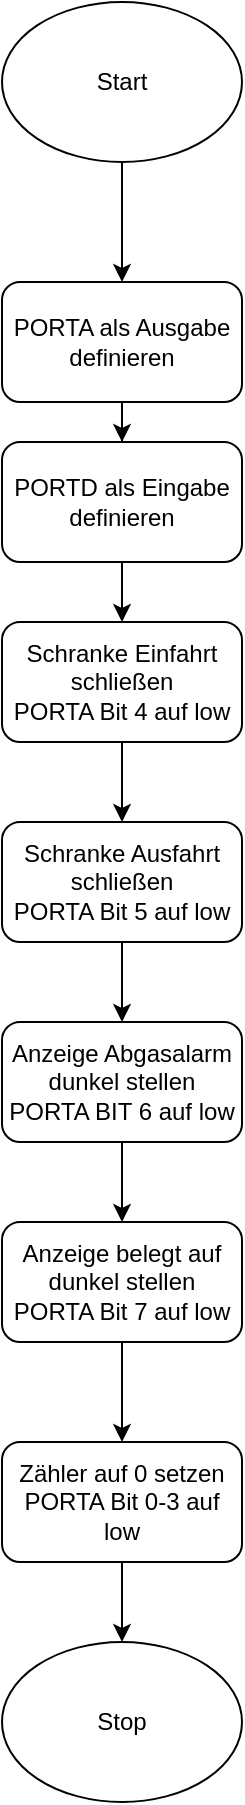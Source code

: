 <mxfile version="14.1.8" type="device"><diagram id="C5RBs43oDa-KdzZeNtuy" name="Page-1"><mxGraphModel dx="1185" dy="685" grid="1" gridSize="10" guides="1" tooltips="1" connect="1" arrows="1" fold="1" page="1" pageScale="1" pageWidth="827" pageHeight="1169" math="0" shadow="0"><root><mxCell id="WIyWlLk6GJQsqaUBKTNV-0"/><mxCell id="WIyWlLk6GJQsqaUBKTNV-1" parent="WIyWlLk6GJQsqaUBKTNV-0"/><mxCell id="rQtLOsx01ov3xhzaGXj0-29" value="" style="edgeStyle=orthogonalEdgeStyle;rounded=0;orthogonalLoop=1;jettySize=auto;html=1;entryX=0.5;entryY=0;entryDx=0;entryDy=0;" edge="1" parent="WIyWlLk6GJQsqaUBKTNV-1" source="rQtLOsx01ov3xhzaGXj0-10" target="rQtLOsx01ov3xhzaGXj0-26"><mxGeometry relative="1" as="geometry"><mxPoint x="110" y="130" as="targetPoint"/></mxGeometry></mxCell><mxCell id="rQtLOsx01ov3xhzaGXj0-10" value="Start" style="ellipse;whiteSpace=wrap;html=1;" vertex="1" parent="WIyWlLk6GJQsqaUBKTNV-1"><mxGeometry x="50" y="20" width="120" height="80" as="geometry"/></mxCell><mxCell id="rQtLOsx01ov3xhzaGXj0-14" value="" style="edgeStyle=orthogonalEdgeStyle;rounded=0;orthogonalLoop=1;jettySize=auto;html=1;" edge="1" parent="WIyWlLk6GJQsqaUBKTNV-1" source="rQtLOsx01ov3xhzaGXj0-11" target="rQtLOsx01ov3xhzaGXj0-13"><mxGeometry relative="1" as="geometry"/></mxCell><mxCell id="rQtLOsx01ov3xhzaGXj0-11" value="Schranke Einfahrt schließen&lt;br&gt;PORTA Bit 4 auf low" style="rounded=1;whiteSpace=wrap;html=1;" vertex="1" parent="WIyWlLk6GJQsqaUBKTNV-1"><mxGeometry x="50" y="330" width="120" height="60" as="geometry"/></mxCell><mxCell id="rQtLOsx01ov3xhzaGXj0-21" value="" style="edgeStyle=orthogonalEdgeStyle;rounded=0;orthogonalLoop=1;jettySize=auto;html=1;" edge="1" parent="WIyWlLk6GJQsqaUBKTNV-1" source="rQtLOsx01ov3xhzaGXj0-13" target="rQtLOsx01ov3xhzaGXj0-17"><mxGeometry relative="1" as="geometry"/></mxCell><mxCell id="rQtLOsx01ov3xhzaGXj0-13" value="Schranke Ausfahrt schließen&lt;br&gt;PORTA Bit 5 auf low" style="rounded=1;whiteSpace=wrap;html=1;" vertex="1" parent="WIyWlLk6GJQsqaUBKTNV-1"><mxGeometry x="50" y="430" width="120" height="60" as="geometry"/></mxCell><mxCell id="rQtLOsx01ov3xhzaGXj0-37" value="" style="edgeStyle=orthogonalEdgeStyle;rounded=0;orthogonalLoop=1;jettySize=auto;html=1;" edge="1" parent="WIyWlLk6GJQsqaUBKTNV-1" source="rQtLOsx01ov3xhzaGXj0-15" target="rQtLOsx01ov3xhzaGXj0-36"><mxGeometry relative="1" as="geometry"/></mxCell><mxCell id="rQtLOsx01ov3xhzaGXj0-15" value="Anzeige belegt auf dunkel stellen&lt;br&gt;PORTA Bit 7 auf low" style="rounded=1;whiteSpace=wrap;html=1;" vertex="1" parent="WIyWlLk6GJQsqaUBKTNV-1"><mxGeometry x="50" y="630" width="120" height="60" as="geometry"/></mxCell><mxCell id="rQtLOsx01ov3xhzaGXj0-22" value="" style="edgeStyle=orthogonalEdgeStyle;rounded=0;orthogonalLoop=1;jettySize=auto;html=1;" edge="1" parent="WIyWlLk6GJQsqaUBKTNV-1" source="rQtLOsx01ov3xhzaGXj0-17" target="rQtLOsx01ov3xhzaGXj0-15"><mxGeometry relative="1" as="geometry"/></mxCell><mxCell id="rQtLOsx01ov3xhzaGXj0-17" value="Anzeige Abgasalarm dunkel stellen&lt;br&gt;PORTA BIT 6 auf low" style="rounded=1;whiteSpace=wrap;html=1;" vertex="1" parent="WIyWlLk6GJQsqaUBKTNV-1"><mxGeometry x="50" y="530" width="120" height="60" as="geometry"/></mxCell><mxCell id="rQtLOsx01ov3xhzaGXj0-19" value="Stop" style="ellipse;whiteSpace=wrap;html=1;" vertex="1" parent="WIyWlLk6GJQsqaUBKTNV-1"><mxGeometry x="50" y="840" width="120" height="80" as="geometry"/></mxCell><mxCell id="rQtLOsx01ov3xhzaGXj0-30" value="" style="edgeStyle=orthogonalEdgeStyle;rounded=0;orthogonalLoop=1;jettySize=auto;html=1;" edge="1" parent="WIyWlLk6GJQsqaUBKTNV-1" target="rQtLOsx01ov3xhzaGXj0-25"><mxGeometry relative="1" as="geometry"><mxPoint x="170" y="330" as="sourcePoint"/></mxGeometry></mxCell><mxCell id="rQtLOsx01ov3xhzaGXj0-34" value="" style="edgeStyle=orthogonalEdgeStyle;rounded=0;orthogonalLoop=1;jettySize=auto;html=1;" edge="1" parent="WIyWlLk6GJQsqaUBKTNV-1" source="rQtLOsx01ov3xhzaGXj0-26" target="rQtLOsx01ov3xhzaGXj0-33"><mxGeometry relative="1" as="geometry"/></mxCell><mxCell id="rQtLOsx01ov3xhzaGXj0-26" value="PORTA als Ausgabe definieren" style="rounded=1;whiteSpace=wrap;html=1;" vertex="1" parent="WIyWlLk6GJQsqaUBKTNV-1"><mxGeometry x="50" y="160" width="120" height="60" as="geometry"/></mxCell><mxCell id="rQtLOsx01ov3xhzaGXj0-35" value="" style="edgeStyle=orthogonalEdgeStyle;rounded=0;orthogonalLoop=1;jettySize=auto;html=1;" edge="1" parent="WIyWlLk6GJQsqaUBKTNV-1" source="rQtLOsx01ov3xhzaGXj0-33" target="rQtLOsx01ov3xhzaGXj0-11"><mxGeometry relative="1" as="geometry"/></mxCell><mxCell id="rQtLOsx01ov3xhzaGXj0-33" value="PORTD als Eingabe definieren" style="rounded=1;whiteSpace=wrap;html=1;" vertex="1" parent="WIyWlLk6GJQsqaUBKTNV-1"><mxGeometry x="50" y="240" width="120" height="60" as="geometry"/></mxCell><mxCell id="rQtLOsx01ov3xhzaGXj0-38" value="" style="edgeStyle=orthogonalEdgeStyle;rounded=0;orthogonalLoop=1;jettySize=auto;html=1;" edge="1" parent="WIyWlLk6GJQsqaUBKTNV-1" source="rQtLOsx01ov3xhzaGXj0-36" target="rQtLOsx01ov3xhzaGXj0-19"><mxGeometry relative="1" as="geometry"/></mxCell><mxCell id="rQtLOsx01ov3xhzaGXj0-36" value="Zähler auf 0 setzen&lt;br&gt;PORTA Bit 0-3 auf low" style="rounded=1;whiteSpace=wrap;html=1;" vertex="1" parent="WIyWlLk6GJQsqaUBKTNV-1"><mxGeometry x="50" y="740" width="120" height="60" as="geometry"/></mxCell></root></mxGraphModel></diagram></mxfile>
